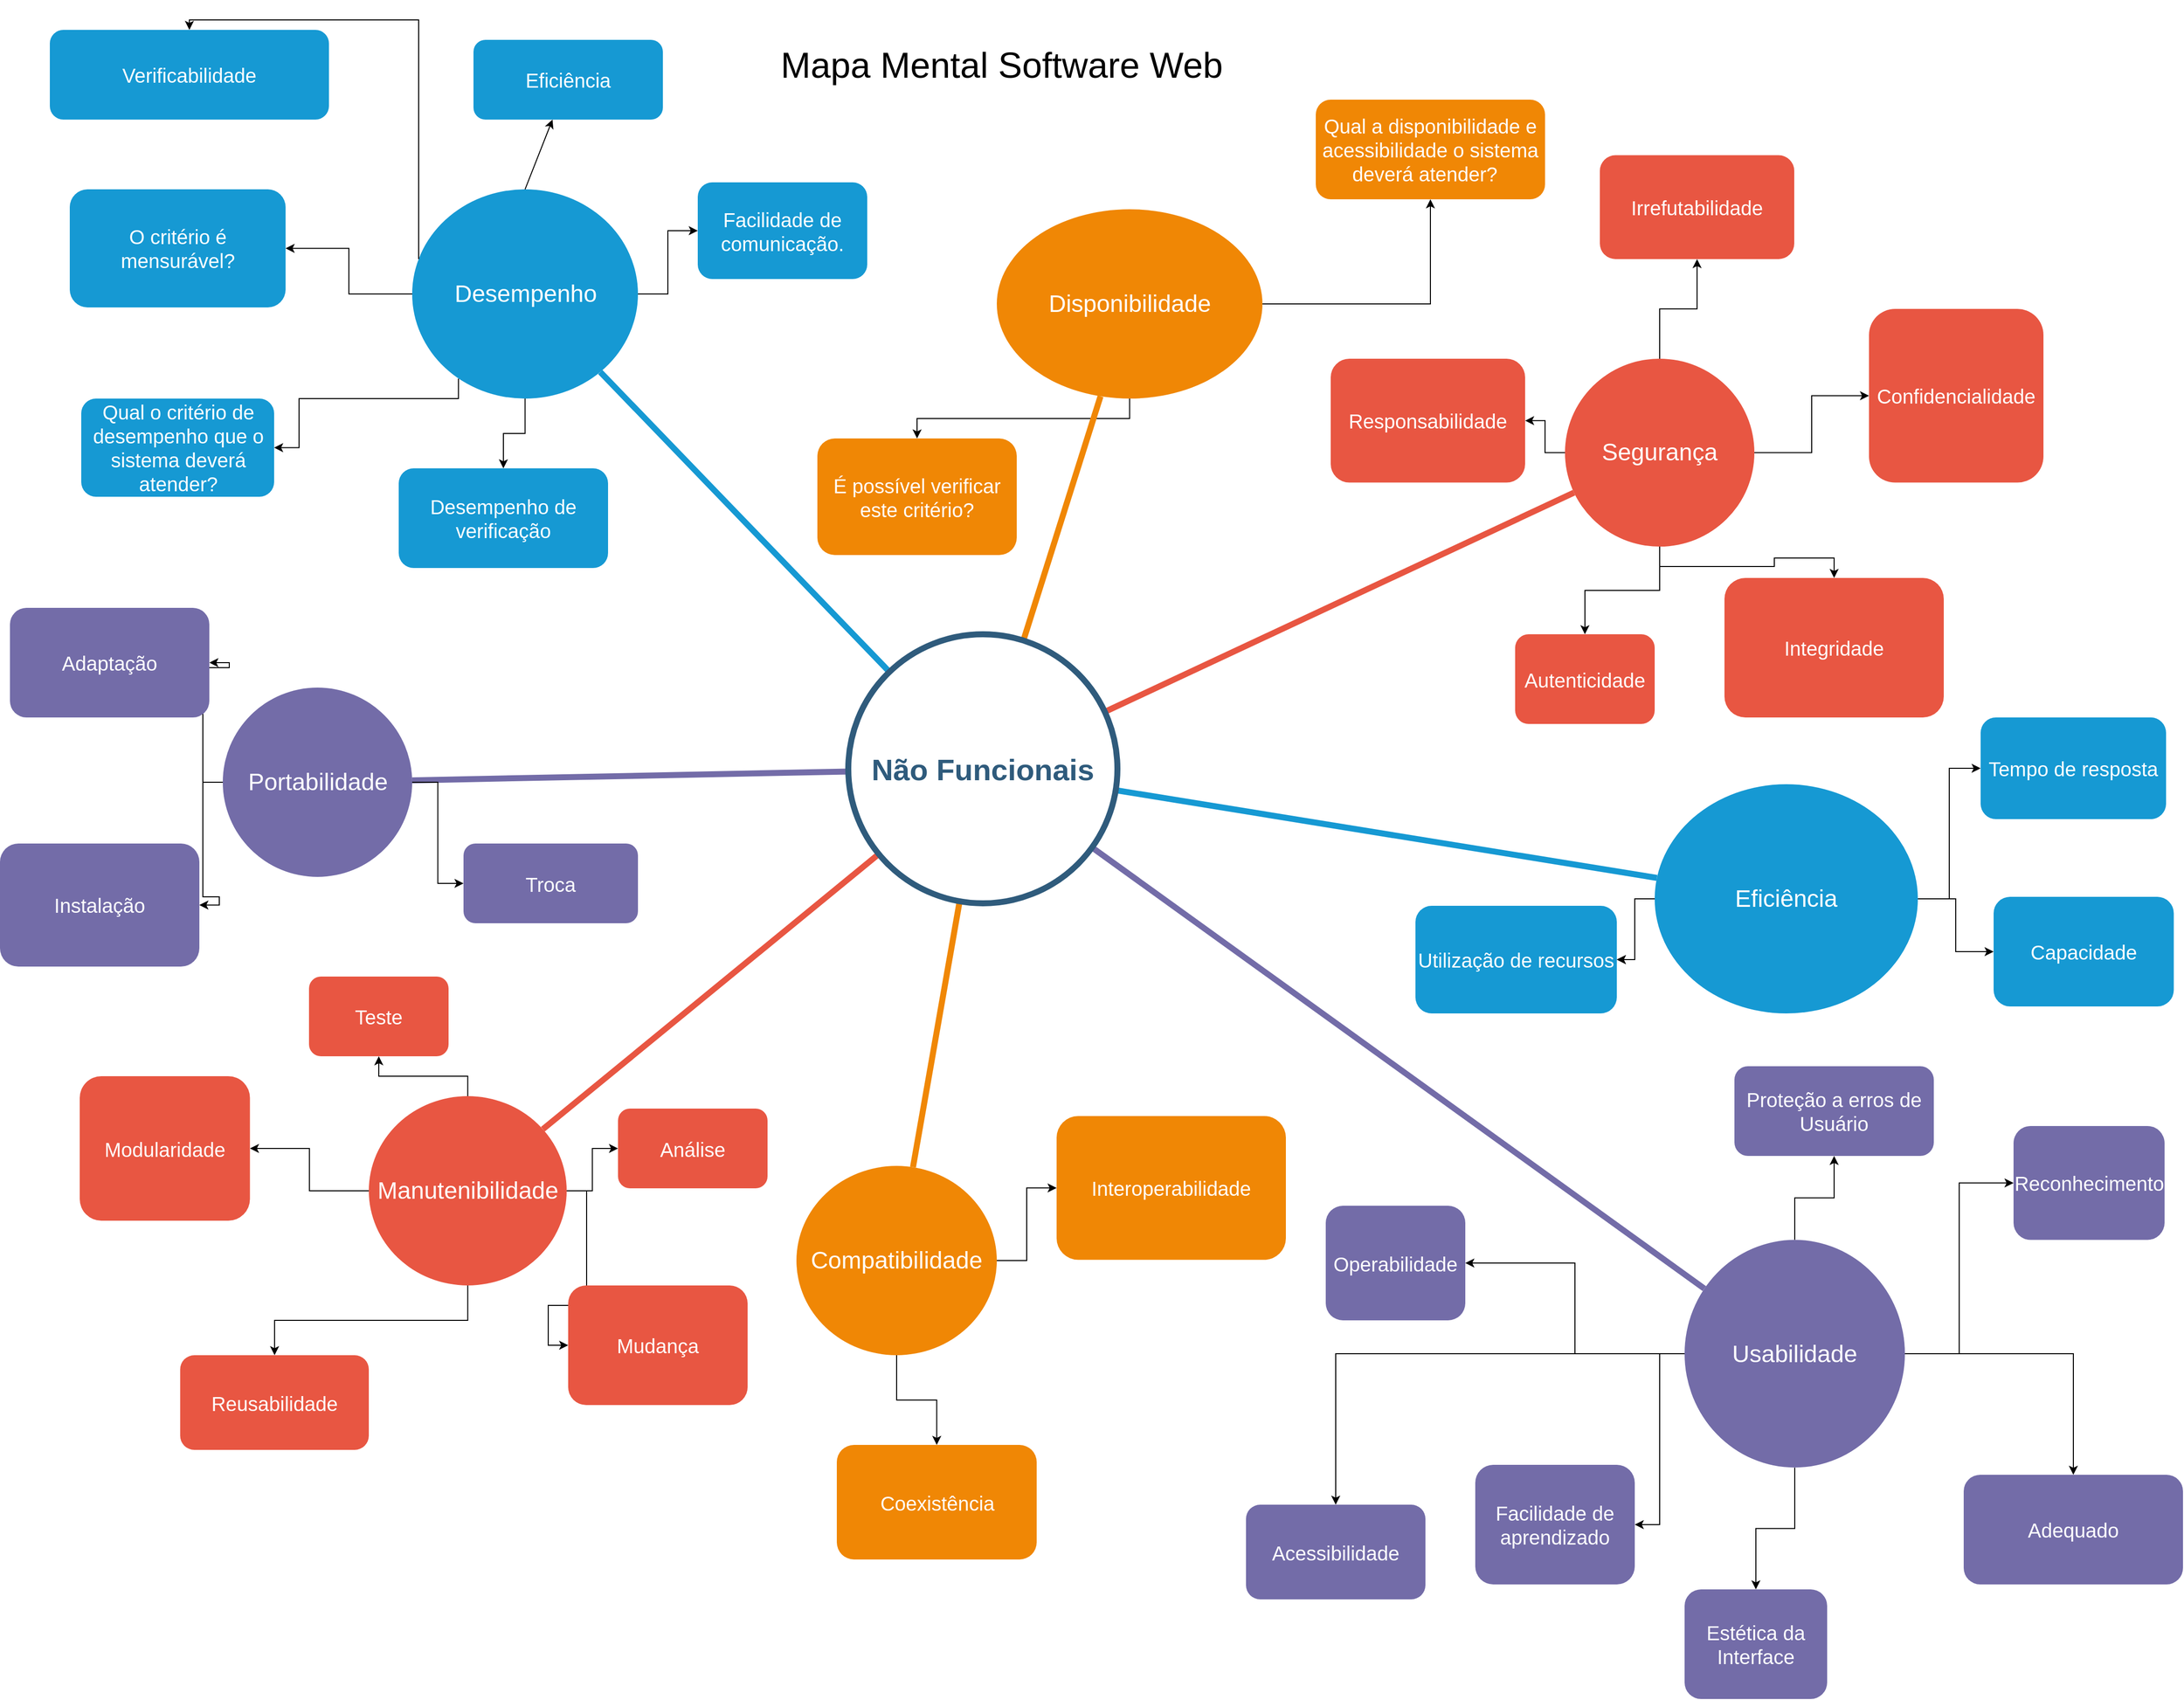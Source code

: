 <mxfile version="24.0.4" type="github">
  <diagram id="6a731a19-8d31-9384-78a2-239565b7b9f0" name="Page-1">
    <mxGraphModel dx="1969" dy="878" grid="1" gridSize="10" guides="1" tooltips="1" connect="1" arrows="1" fold="1" page="1" pageScale="1" pageWidth="1169" pageHeight="827" background="none" math="0" shadow="0">
      <root>
        <mxCell id="0" />
        <mxCell id="1" parent="0" />
        <mxCell id="gtUadfuVXRE1EcUO7Ofw-1546" value="" style="edgeStyle=orthogonalEdgeStyle;rounded=0;orthogonalLoop=1;jettySize=auto;html=1;exitX=0.205;exitY=0.905;exitDx=0;exitDy=0;exitPerimeter=0;" edge="1" parent="1" source="1350" target="gtUadfuVXRE1EcUO7Ofw-1545">
          <mxGeometry relative="1" as="geometry">
            <Array as="points">
              <mxPoint x="570" y="440" />
              <mxPoint x="410" y="440" />
            </Array>
          </mxGeometry>
        </mxCell>
        <mxCell id="gtUadfuVXRE1EcUO7Ofw-1549" value="" style="edgeStyle=orthogonalEdgeStyle;rounded=0;orthogonalLoop=1;jettySize=auto;html=1;" edge="1" parent="1" source="1350" target="gtUadfuVXRE1EcUO7Ofw-1548">
          <mxGeometry relative="1" as="geometry" />
        </mxCell>
        <mxCell id="gtUadfuVXRE1EcUO7Ofw-1551" value="" style="edgeStyle=orthogonalEdgeStyle;rounded=0;orthogonalLoop=1;jettySize=auto;html=1;" edge="1" parent="1" source="1350" target="gtUadfuVXRE1EcUO7Ofw-1550">
          <mxGeometry relative="1" as="geometry" />
        </mxCell>
        <mxCell id="gtUadfuVXRE1EcUO7Ofw-1554" value="" style="edgeStyle=orthogonalEdgeStyle;rounded=0;orthogonalLoop=1;jettySize=auto;html=1;" edge="1" parent="1" source="1350" target="gtUadfuVXRE1EcUO7Ofw-1553">
          <mxGeometry relative="1" as="geometry" />
        </mxCell>
        <mxCell id="1350" value="&lt;font style=&quot;font-size: 24px;&quot;&gt;Desempenho&lt;/font&gt;" style="ellipse;whiteSpace=wrap;html=1;shadow=0;fontFamily=Helvetica;fontSize=20;fontColor=#FFFFFF;align=center;strokeWidth=3;fillColor=#1699D3;strokeColor=none;" parent="1" vertex="1">
          <mxGeometry x="523.5" y="230" width="226.5" height="210" as="geometry" />
        </mxCell>
        <mxCell id="gtUadfuVXRE1EcUO7Ofw-1560" value="" style="edgeStyle=orthogonalEdgeStyle;rounded=0;orthogonalLoop=1;jettySize=auto;html=1;" edge="1" parent="1" source="1351" target="gtUadfuVXRE1EcUO7Ofw-1559">
          <mxGeometry relative="1" as="geometry" />
        </mxCell>
        <mxCell id="gtUadfuVXRE1EcUO7Ofw-1562" value="" style="edgeStyle=orthogonalEdgeStyle;rounded=0;orthogonalLoop=1;jettySize=auto;html=1;" edge="1" parent="1" source="1351" target="gtUadfuVXRE1EcUO7Ofw-1561">
          <mxGeometry relative="1" as="geometry" />
        </mxCell>
        <mxCell id="1351" value="&lt;font style=&quot;font-size: 24px;&quot;&gt;Disponibilidade&lt;/font&gt;" style="ellipse;whiteSpace=wrap;html=1;shadow=0;fontFamily=Helvetica;fontSize=20;fontColor=#FFFFFF;align=center;strokeWidth=3;fillColor=#F08705;strokeColor=none;gradientColor=none;" parent="1" vertex="1">
          <mxGeometry x="1110" y="250" width="266.5" height="190" as="geometry" />
        </mxCell>
        <mxCell id="gtUadfuVXRE1EcUO7Ofw-1584" value="" style="edgeStyle=orthogonalEdgeStyle;rounded=0;orthogonalLoop=1;jettySize=auto;html=1;" edge="1" parent="1" source="1352" target="gtUadfuVXRE1EcUO7Ofw-1583">
          <mxGeometry relative="1" as="geometry" />
        </mxCell>
        <mxCell id="gtUadfuVXRE1EcUO7Ofw-1586" value="" style="edgeStyle=orthogonalEdgeStyle;rounded=0;orthogonalLoop=1;jettySize=auto;html=1;" edge="1" parent="1" source="1352" target="gtUadfuVXRE1EcUO7Ofw-1585">
          <mxGeometry relative="1" as="geometry" />
        </mxCell>
        <mxCell id="gtUadfuVXRE1EcUO7Ofw-1588" value="" style="edgeStyle=orthogonalEdgeStyle;rounded=0;orthogonalLoop=1;jettySize=auto;html=1;" edge="1" parent="1" source="1352" target="gtUadfuVXRE1EcUO7Ofw-1587">
          <mxGeometry relative="1" as="geometry" />
        </mxCell>
        <mxCell id="gtUadfuVXRE1EcUO7Ofw-1590" value="" style="edgeStyle=orthogonalEdgeStyle;rounded=0;orthogonalLoop=1;jettySize=auto;html=1;" edge="1" parent="1" source="1352" target="gtUadfuVXRE1EcUO7Ofw-1589">
          <mxGeometry relative="1" as="geometry" />
        </mxCell>
        <mxCell id="gtUadfuVXRE1EcUO7Ofw-1592" value="" style="edgeStyle=orthogonalEdgeStyle;rounded=0;orthogonalLoop=1;jettySize=auto;html=1;" edge="1" parent="1" source="1352" target="gtUadfuVXRE1EcUO7Ofw-1591">
          <mxGeometry relative="1" as="geometry" />
        </mxCell>
        <mxCell id="1352" value="&lt;font style=&quot;font-size: 24px;&quot;&gt;Segurança&lt;/font&gt;" style="ellipse;whiteSpace=wrap;html=1;shadow=0;fontFamily=Helvetica;fontSize=20;fontColor=#FFFFFF;align=center;strokeWidth=3;fillColor=#E85642;strokeColor=none;" parent="1" vertex="1">
          <mxGeometry x="1680" y="400" width="190" height="188.5" as="geometry" />
        </mxCell>
        <mxCell id="gtUadfuVXRE1EcUO7Ofw-1594" value="" style="edgeStyle=orthogonalEdgeStyle;rounded=0;orthogonalLoop=1;jettySize=auto;html=1;" edge="1" parent="1" source="1353" target="gtUadfuVXRE1EcUO7Ofw-1593">
          <mxGeometry relative="1" as="geometry" />
        </mxCell>
        <mxCell id="gtUadfuVXRE1EcUO7Ofw-1596" value="" style="edgeStyle=orthogonalEdgeStyle;rounded=0;orthogonalLoop=1;jettySize=auto;html=1;" edge="1" parent="1" source="1353" target="gtUadfuVXRE1EcUO7Ofw-1595">
          <mxGeometry relative="1" as="geometry" />
        </mxCell>
        <mxCell id="gtUadfuVXRE1EcUO7Ofw-1598" value="" style="edgeStyle=orthogonalEdgeStyle;rounded=0;orthogonalLoop=1;jettySize=auto;html=1;" edge="1" parent="1" source="1353" target="gtUadfuVXRE1EcUO7Ofw-1595">
          <mxGeometry relative="1" as="geometry" />
        </mxCell>
        <mxCell id="1353" value="&lt;font style=&quot;font-size: 24px;&quot;&gt;Eficiência&lt;/font&gt;" style="ellipse;whiteSpace=wrap;html=1;shadow=0;fontFamily=Helvetica;fontSize=20;fontColor=#FFFFFF;align=center;strokeWidth=3;fillColor=#1699D3;strokeColor=none;" parent="1" vertex="1">
          <mxGeometry x="1770" y="827" width="264" height="230" as="geometry" />
        </mxCell>
        <mxCell id="gtUadfuVXRE1EcUO7Ofw-1566" value="" style="edgeStyle=orthogonalEdgeStyle;rounded=0;orthogonalLoop=1;jettySize=auto;html=1;" edge="1" parent="1" source="1354" target="gtUadfuVXRE1EcUO7Ofw-1565">
          <mxGeometry relative="1" as="geometry" />
        </mxCell>
        <mxCell id="gtUadfuVXRE1EcUO7Ofw-1568" value="" style="edgeStyle=orthogonalEdgeStyle;rounded=0;orthogonalLoop=1;jettySize=auto;html=1;" edge="1" parent="1" source="1354" target="gtUadfuVXRE1EcUO7Ofw-1567">
          <mxGeometry relative="1" as="geometry" />
        </mxCell>
        <mxCell id="gtUadfuVXRE1EcUO7Ofw-1570" value="" style="edgeStyle=orthogonalEdgeStyle;rounded=0;orthogonalLoop=1;jettySize=auto;html=1;" edge="1" parent="1" source="1354" target="gtUadfuVXRE1EcUO7Ofw-1569">
          <mxGeometry relative="1" as="geometry" />
        </mxCell>
        <mxCell id="gtUadfuVXRE1EcUO7Ofw-1572" value="" style="edgeStyle=orthogonalEdgeStyle;rounded=0;orthogonalLoop=1;jettySize=auto;html=1;" edge="1" parent="1" source="1354" target="gtUadfuVXRE1EcUO7Ofw-1571">
          <mxGeometry relative="1" as="geometry" />
        </mxCell>
        <mxCell id="gtUadfuVXRE1EcUO7Ofw-1574" value="" style="edgeStyle=orthogonalEdgeStyle;rounded=0;orthogonalLoop=1;jettySize=auto;html=1;" edge="1" parent="1" source="1354" target="gtUadfuVXRE1EcUO7Ofw-1573">
          <mxGeometry relative="1" as="geometry" />
        </mxCell>
        <mxCell id="gtUadfuVXRE1EcUO7Ofw-1576" value="" style="edgeStyle=orthogonalEdgeStyle;rounded=0;orthogonalLoop=1;jettySize=auto;html=1;" edge="1" parent="1" source="1354" target="gtUadfuVXRE1EcUO7Ofw-1575">
          <mxGeometry relative="1" as="geometry" />
        </mxCell>
        <mxCell id="1354" value="&lt;font style=&quot;font-size: 24px;&quot;&gt;Usabilidade&lt;/font&gt;" style="ellipse;whiteSpace=wrap;html=1;shadow=0;fontFamily=Helvetica;fontSize=20;fontColor=#FFFFFF;align=center;strokeWidth=3;fillColor=#736ca8;strokeColor=none;" parent="1" vertex="1">
          <mxGeometry x="1800" y="1284.25" width="221" height="228.5" as="geometry" />
        </mxCell>
        <mxCell id="gtUadfuVXRE1EcUO7Ofw-1580" value="" style="edgeStyle=orthogonalEdgeStyle;rounded=0;orthogonalLoop=1;jettySize=auto;html=1;" edge="1" parent="1" source="1355" target="gtUadfuVXRE1EcUO7Ofw-1579">
          <mxGeometry relative="1" as="geometry" />
        </mxCell>
        <mxCell id="gtUadfuVXRE1EcUO7Ofw-1582" value="" style="edgeStyle=orthogonalEdgeStyle;rounded=0;orthogonalLoop=1;jettySize=auto;html=1;" edge="1" parent="1" source="1355" target="gtUadfuVXRE1EcUO7Ofw-1581">
          <mxGeometry relative="1" as="geometry" />
        </mxCell>
        <mxCell id="1355" value="&lt;font style=&quot;font-size: 24px;&quot;&gt;Compatibilidade&lt;/font&gt;" style="ellipse;whiteSpace=wrap;html=1;shadow=0;fontFamily=Helvetica;fontSize=20;fontColor=#FFFFFF;align=center;strokeWidth=3;fillColor=#F08705;strokeColor=none;" parent="1" vertex="1">
          <mxGeometry x="909" y="1210" width="201" height="190" as="geometry" />
        </mxCell>
        <mxCell id="gtUadfuVXRE1EcUO7Ofw-1602" value="" style="edgeStyle=orthogonalEdgeStyle;rounded=0;orthogonalLoop=1;jettySize=auto;html=1;" edge="1" parent="1" source="1356" target="gtUadfuVXRE1EcUO7Ofw-1601">
          <mxGeometry relative="1" as="geometry" />
        </mxCell>
        <mxCell id="gtUadfuVXRE1EcUO7Ofw-1604" value="" style="edgeStyle=orthogonalEdgeStyle;rounded=0;orthogonalLoop=1;jettySize=auto;html=1;" edge="1" parent="1" source="1356" target="gtUadfuVXRE1EcUO7Ofw-1603">
          <mxGeometry relative="1" as="geometry" />
        </mxCell>
        <mxCell id="gtUadfuVXRE1EcUO7Ofw-1606" value="" style="edgeStyle=orthogonalEdgeStyle;rounded=0;orthogonalLoop=1;jettySize=auto;html=1;" edge="1" parent="1" source="1356" target="gtUadfuVXRE1EcUO7Ofw-1605">
          <mxGeometry relative="1" as="geometry" />
        </mxCell>
        <mxCell id="gtUadfuVXRE1EcUO7Ofw-1610" value="" style="edgeStyle=orthogonalEdgeStyle;rounded=0;orthogonalLoop=1;jettySize=auto;html=1;" edge="1" parent="1" source="1356" target="gtUadfuVXRE1EcUO7Ofw-1609">
          <mxGeometry relative="1" as="geometry" />
        </mxCell>
        <mxCell id="1356" value="&lt;font style=&quot;font-size: 24px;&quot;&gt;Manutenibilidade&lt;/font&gt;" style="ellipse;whiteSpace=wrap;html=1;shadow=0;fontFamily=Helvetica;fontSize=20;fontColor=#FFFFFF;align=center;strokeWidth=3;fillColor=#E85642;strokeColor=none;" parent="1" vertex="1">
          <mxGeometry x="480" y="1140" width="198.5" height="190" as="geometry" />
        </mxCell>
        <mxCell id="1359" style="endArrow=none;strokeWidth=6;strokeColor=#1699D3;html=1;" parent="1" source="1515" target="1350" edge="1">
          <mxGeometry relative="1" as="geometry" />
        </mxCell>
        <mxCell id="1360" style="endArrow=none;strokeWidth=6;strokeColor=#f08705;html=1;" parent="1" source="1515" target="1351" edge="1">
          <mxGeometry relative="1" as="geometry" />
        </mxCell>
        <mxCell id="1361" style="endArrow=none;strokeWidth=6;strokeColor=#E85642;html=1;" parent="1" source="1515" target="1352" edge="1">
          <mxGeometry relative="1" as="geometry" />
        </mxCell>
        <mxCell id="1362" style="endArrow=none;strokeWidth=6;strokeColor=#1699D3;html=1;" parent="1" source="1515" target="1353" edge="1">
          <mxGeometry relative="1" as="geometry" />
        </mxCell>
        <mxCell id="1363" style="endArrow=none;strokeWidth=6;strokeColor=#736CA8;html=1;" parent="1" source="1515" target="1516" edge="1">
          <mxGeometry relative="1" as="geometry" />
        </mxCell>
        <mxCell id="1364" style="endArrow=none;strokeWidth=6;strokeColor=#736ca8;html=1;" parent="1" source="1515" target="1354" edge="1">
          <mxGeometry relative="1" as="geometry" />
        </mxCell>
        <mxCell id="1365" value="" style="edgeStyle=none;endArrow=none;strokeWidth=6;strokeColor=#F08705;html=1;" parent="1" source="1515" target="1355" edge="1">
          <mxGeometry x="181" y="226.5" width="100" height="100" as="geometry">
            <mxPoint x="181" y="326.5" as="sourcePoint" />
            <mxPoint x="281" y="226.5" as="targetPoint" />
          </mxGeometry>
        </mxCell>
        <mxCell id="1366" value="" style="edgeStyle=none;endArrow=none;strokeWidth=6;strokeColor=#E85642;html=1;" parent="1" source="1515" target="1356" edge="1">
          <mxGeometry x="181" y="226.5" width="100" height="100" as="geometry">
            <mxPoint x="181" y="326.5" as="sourcePoint" />
            <mxPoint x="281" y="226.5" as="targetPoint" />
          </mxGeometry>
        </mxCell>
        <mxCell id="1514" style="edgeStyle=orthogonalEdgeStyle;rounded=0;html=1;exitX=0.75;exitY=0;entryX=0.75;entryY=0;startArrow=none;startFill=0;endArrow=block;endFill=1;jettySize=auto;orthogonalLoop=1;strokeColor=#12aab5;strokeWidth=6;fontSize=20;fontColor=#2F5B7C;" parent="1" edge="1">
          <mxGeometry relative="1" as="geometry">
            <mxPoint x="1611" y="371.5" as="sourcePoint" />
            <mxPoint x="1611" y="371.5" as="targetPoint" />
          </mxGeometry>
        </mxCell>
        <mxCell id="1515" value="Não Funcionais" style="ellipse;whiteSpace=wrap;html=1;shadow=0;fontFamily=Helvetica;fontSize=30;fontColor=#2F5B7C;align=center;strokeColor=#2F5B7C;strokeWidth=6;fillColor=#FFFFFF;fontStyle=1;gradientColor=none;" parent="1" vertex="1">
          <mxGeometry x="961" y="676.5" width="270" height="270" as="geometry" />
        </mxCell>
        <mxCell id="gtUadfuVXRE1EcUO7Ofw-1612" value="" style="edgeStyle=orthogonalEdgeStyle;rounded=0;orthogonalLoop=1;jettySize=auto;html=1;" edge="1" parent="1" source="1516" target="gtUadfuVXRE1EcUO7Ofw-1611">
          <mxGeometry relative="1" as="geometry" />
        </mxCell>
        <mxCell id="gtUadfuVXRE1EcUO7Ofw-1615" value="" style="edgeStyle=orthogonalEdgeStyle;rounded=0;orthogonalLoop=1;jettySize=auto;html=1;" edge="1" parent="1" source="1516" target="gtUadfuVXRE1EcUO7Ofw-1614">
          <mxGeometry relative="1" as="geometry" />
        </mxCell>
        <mxCell id="gtUadfuVXRE1EcUO7Ofw-1617" value="" style="edgeStyle=orthogonalEdgeStyle;rounded=0;orthogonalLoop=1;jettySize=auto;html=1;" edge="1" parent="1" source="1516" target="gtUadfuVXRE1EcUO7Ofw-1616">
          <mxGeometry relative="1" as="geometry" />
        </mxCell>
        <mxCell id="1516" value="&lt;font style=&quot;font-size: 24px;&quot;&gt;Portabilidade&lt;/font&gt;" style="ellipse;whiteSpace=wrap;html=1;shadow=0;fontFamily=Helvetica;fontSize=20;fontColor=#FFFFFF;align=center;strokeWidth=3;fillColor=#736ca8;strokeColor=none;" parent="1" vertex="1">
          <mxGeometry x="333.5" y="730" width="190" height="190" as="geometry" />
        </mxCell>
        <mxCell id="1542" style="edgeStyle=none;rounded=0;html=1;exitX=0.5;exitY=1;endArrow=none;endFill=0;jettySize=auto;orthogonalLoop=1;strokeColor=#736CA8;strokeWidth=2;fillColor=#64bbe2;fontSize=20;fontColor=#23445D;" parent="1" edge="1">
          <mxGeometry relative="1" as="geometry">
            <mxPoint x="137" y="771.5" as="sourcePoint" />
            <mxPoint x="137" y="771.5" as="targetPoint" />
          </mxGeometry>
        </mxCell>
        <mxCell id="gtUadfuVXRE1EcUO7Ofw-1544" value="&lt;font style=&quot;font-size: 36px;&quot;&gt;Mapa Mental Software Web&lt;/font&gt;" style="text;html=1;align=center;verticalAlign=middle;whiteSpace=wrap;rounded=0;" vertex="1" parent="1">
          <mxGeometry x="560" y="40" width="1110" height="130" as="geometry" />
        </mxCell>
        <mxCell id="gtUadfuVXRE1EcUO7Ofw-1545" value="Qual o critério de desempenho que o sistema deverá atender?" style="rounded=1;whiteSpace=wrap;html=1;fontSize=20;fillColor=#1699D3;strokeColor=none;fontColor=#FFFFFF;shadow=0;strokeWidth=3;" vertex="1" parent="1">
          <mxGeometry x="191.5" y="440" width="193.5" height="98.5" as="geometry" />
        </mxCell>
        <mxCell id="gtUadfuVXRE1EcUO7Ofw-1548" value="O critério é mensurável?" style="rounded=1;whiteSpace=wrap;html=1;fontSize=20;fillColor=#1699D3;strokeColor=none;fontColor=#FFFFFF;shadow=0;strokeWidth=3;" vertex="1" parent="1">
          <mxGeometry x="180" y="230" width="216.5" height="118.5" as="geometry" />
        </mxCell>
        <mxCell id="gtUadfuVXRE1EcUO7Ofw-1550" value="Desempenho de verificação" style="rounded=1;whiteSpace=wrap;html=1;fontSize=20;fillColor=#1699D3;strokeColor=none;fontColor=#FFFFFF;shadow=0;strokeWidth=3;" vertex="1" parent="1">
          <mxGeometry x="510" y="510" width="210" height="100" as="geometry" />
        </mxCell>
        <mxCell id="gtUadfuVXRE1EcUO7Ofw-1556" value="" style="rounded=0;orthogonalLoop=1;jettySize=auto;html=1;exitX=0.5;exitY=0;exitDx=0;exitDy=0;" edge="1" parent="1" source="1350" target="gtUadfuVXRE1EcUO7Ofw-1555">
          <mxGeometry relative="1" as="geometry" />
        </mxCell>
        <mxCell id="gtUadfuVXRE1EcUO7Ofw-1553" value="Facilidade de comunicação." style="rounded=1;whiteSpace=wrap;html=1;fontSize=20;fillColor=#1699D3;strokeColor=none;fontColor=#FFFFFF;shadow=0;strokeWidth=3;" vertex="1" parent="1">
          <mxGeometry x="810" y="223" width="170" height="97" as="geometry" />
        </mxCell>
        <mxCell id="gtUadfuVXRE1EcUO7Ofw-1558" value="" style="edgeStyle=orthogonalEdgeStyle;rounded=0;orthogonalLoop=1;jettySize=auto;html=1;" edge="1" parent="1" source="1350" target="gtUadfuVXRE1EcUO7Ofw-1557">
          <mxGeometry relative="1" as="geometry">
            <Array as="points">
              <mxPoint x="530" y="60" />
            </Array>
          </mxGeometry>
        </mxCell>
        <mxCell id="gtUadfuVXRE1EcUO7Ofw-1555" value="Eficiência" style="rounded=1;whiteSpace=wrap;html=1;fontSize=20;fillColor=#1699D3;strokeColor=none;fontColor=#FFFFFF;shadow=0;strokeWidth=3;" vertex="1" parent="1">
          <mxGeometry x="585" y="80" width="190" height="80" as="geometry" />
        </mxCell>
        <mxCell id="gtUadfuVXRE1EcUO7Ofw-1557" value="Verificabilidade" style="rounded=1;whiteSpace=wrap;html=1;fontSize=20;fillColor=#1699D3;strokeColor=none;fontColor=#FFFFFF;shadow=0;strokeWidth=3;" vertex="1" parent="1">
          <mxGeometry x="160" y="70" width="280" height="90" as="geometry" />
        </mxCell>
        <mxCell id="gtUadfuVXRE1EcUO7Ofw-1559" value="Qual a disponibilidade e acessibilidade o sistema deverá atender?&amp;nbsp;&amp;nbsp;" style="rounded=1;whiteSpace=wrap;html=1;fontSize=20;fillColor=#F08705;strokeColor=none;fontColor=#FFFFFF;shadow=0;strokeWidth=3;gradientColor=none;" vertex="1" parent="1">
          <mxGeometry x="1430" y="140" width="230" height="100" as="geometry" />
        </mxCell>
        <mxCell id="gtUadfuVXRE1EcUO7Ofw-1561" value="É possível verificar este critério?" style="rounded=1;whiteSpace=wrap;html=1;fontSize=20;fillColor=#F08705;strokeColor=none;fontColor=#FFFFFF;shadow=0;strokeWidth=3;gradientColor=none;" vertex="1" parent="1">
          <mxGeometry x="930" y="480" width="200" height="117" as="geometry" />
        </mxCell>
        <mxCell id="gtUadfuVXRE1EcUO7Ofw-1565" value="Reconhecimento" style="rounded=1;whiteSpace=wrap;html=1;fontSize=20;fillColor=#736ca8;strokeColor=none;fontColor=#FFFFFF;shadow=0;strokeWidth=3;" vertex="1" parent="1">
          <mxGeometry x="2130" y="1170" width="151.5" height="114.25" as="geometry" />
        </mxCell>
        <mxCell id="gtUadfuVXRE1EcUO7Ofw-1567" value="Adequado" style="rounded=1;whiteSpace=wrap;html=1;fontSize=20;fillColor=#736ca8;strokeColor=none;fontColor=#FFFFFF;shadow=0;strokeWidth=3;" vertex="1" parent="1">
          <mxGeometry x="2080" y="1520" width="220" height="110" as="geometry" />
        </mxCell>
        <mxCell id="gtUadfuVXRE1EcUO7Ofw-1569" value="Facilidade de aprendizado" style="rounded=1;whiteSpace=wrap;html=1;fontSize=20;fillColor=#736ca8;strokeColor=none;fontColor=#FFFFFF;shadow=0;strokeWidth=3;" vertex="1" parent="1">
          <mxGeometry x="1590" y="1510" width="160" height="120" as="geometry" />
        </mxCell>
        <mxCell id="gtUadfuVXRE1EcUO7Ofw-1571" value="Operabilidade" style="rounded=1;whiteSpace=wrap;html=1;fontSize=20;fillColor=#736ca8;strokeColor=none;fontColor=#FFFFFF;shadow=0;strokeWidth=3;" vertex="1" parent="1">
          <mxGeometry x="1440" y="1250" width="140" height="115" as="geometry" />
        </mxCell>
        <mxCell id="gtUadfuVXRE1EcUO7Ofw-1578" value="" style="edgeStyle=orthogonalEdgeStyle;rounded=0;orthogonalLoop=1;jettySize=auto;html=1;" edge="1" parent="1" source="1354" target="gtUadfuVXRE1EcUO7Ofw-1577">
          <mxGeometry relative="1" as="geometry" />
        </mxCell>
        <mxCell id="gtUadfuVXRE1EcUO7Ofw-1573" value="Proteção a erros de Usuário" style="rounded=1;whiteSpace=wrap;html=1;fontSize=20;fillColor=#736ca8;strokeColor=none;fontColor=#FFFFFF;shadow=0;strokeWidth=3;" vertex="1" parent="1">
          <mxGeometry x="1850" y="1110" width="200" height="90" as="geometry" />
        </mxCell>
        <mxCell id="gtUadfuVXRE1EcUO7Ofw-1575" value="Estética da Interface" style="rounded=1;whiteSpace=wrap;html=1;fontSize=20;fillColor=#736ca8;strokeColor=none;fontColor=#FFFFFF;shadow=0;strokeWidth=3;" vertex="1" parent="1">
          <mxGeometry x="1800" y="1635" width="143" height="110" as="geometry" />
        </mxCell>
        <mxCell id="gtUadfuVXRE1EcUO7Ofw-1577" value="Acessibilidade" style="rounded=1;whiteSpace=wrap;html=1;fontSize=20;fillColor=#736ca8;strokeColor=none;fontColor=#FFFFFF;shadow=0;strokeWidth=3;" vertex="1" parent="1">
          <mxGeometry x="1360" y="1550" width="180" height="95" as="geometry" />
        </mxCell>
        <mxCell id="gtUadfuVXRE1EcUO7Ofw-1579" value="Coexistência" style="rounded=1;whiteSpace=wrap;html=1;fontSize=20;fillColor=#F08705;strokeColor=none;fontColor=#FFFFFF;shadow=0;strokeWidth=3;" vertex="1" parent="1">
          <mxGeometry x="949.5" y="1490" width="200.5" height="115" as="geometry" />
        </mxCell>
        <mxCell id="gtUadfuVXRE1EcUO7Ofw-1581" value="Interoperabilidade" style="rounded=1;whiteSpace=wrap;html=1;fontSize=20;fillColor=#F08705;strokeColor=none;fontColor=#FFFFFF;shadow=0;strokeWidth=3;" vertex="1" parent="1">
          <mxGeometry x="1170" y="1160" width="230" height="144.25" as="geometry" />
        </mxCell>
        <mxCell id="gtUadfuVXRE1EcUO7Ofw-1583" value="Confidencialidade" style="rounded=1;whiteSpace=wrap;html=1;fontSize=20;fillColor=#E85642;strokeColor=none;fontColor=#FFFFFF;shadow=0;strokeWidth=3;" vertex="1" parent="1">
          <mxGeometry x="1985" y="350" width="175" height="174.25" as="geometry" />
        </mxCell>
        <mxCell id="gtUadfuVXRE1EcUO7Ofw-1585" value="Integridade" style="rounded=1;whiteSpace=wrap;html=1;fontSize=20;fillColor=#E85642;strokeColor=none;fontColor=#FFFFFF;shadow=0;strokeWidth=3;" vertex="1" parent="1">
          <mxGeometry x="1840" y="620" width="220" height="140" as="geometry" />
        </mxCell>
        <mxCell id="gtUadfuVXRE1EcUO7Ofw-1587" value="Irrefutabilidade" style="rounded=1;whiteSpace=wrap;html=1;fontSize=20;fillColor=#E85642;strokeColor=none;fontColor=#FFFFFF;shadow=0;strokeWidth=3;" vertex="1" parent="1">
          <mxGeometry x="1715" y="195.75" width="195" height="104.25" as="geometry" />
        </mxCell>
        <mxCell id="gtUadfuVXRE1EcUO7Ofw-1589" value="Responsabilidade" style="rounded=1;whiteSpace=wrap;html=1;fontSize=20;fillColor=#E85642;strokeColor=none;fontColor=#FFFFFF;shadow=0;strokeWidth=3;" vertex="1" parent="1">
          <mxGeometry x="1445" y="400" width="195" height="124.25" as="geometry" />
        </mxCell>
        <mxCell id="gtUadfuVXRE1EcUO7Ofw-1591" value="Autenticidade" style="rounded=1;whiteSpace=wrap;html=1;fontSize=20;fillColor=#E85642;strokeColor=none;fontColor=#FFFFFF;shadow=0;strokeWidth=3;" vertex="1" parent="1">
          <mxGeometry x="1630" y="676.5" width="140" height="90" as="geometry" />
        </mxCell>
        <mxCell id="gtUadfuVXRE1EcUO7Ofw-1600" value="" style="edgeStyle=orthogonalEdgeStyle;rounded=0;orthogonalLoop=1;jettySize=auto;html=1;" edge="1" parent="1" source="1353" target="gtUadfuVXRE1EcUO7Ofw-1599">
          <mxGeometry relative="1" as="geometry" />
        </mxCell>
        <mxCell id="gtUadfuVXRE1EcUO7Ofw-1593" value="Tempo de resposta" style="rounded=1;whiteSpace=wrap;html=1;fontSize=20;fillColor=#1699D3;strokeColor=none;fontColor=#FFFFFF;shadow=0;strokeWidth=3;" vertex="1" parent="1">
          <mxGeometry x="2097" y="760" width="186" height="102" as="geometry" />
        </mxCell>
        <mxCell id="gtUadfuVXRE1EcUO7Ofw-1595" value="Utilização de recursos" style="rounded=1;whiteSpace=wrap;html=1;fontSize=20;fillColor=#1699D3;strokeColor=none;fontColor=#FFFFFF;shadow=0;strokeWidth=3;" vertex="1" parent="1">
          <mxGeometry x="1530" y="949" width="202" height="108" as="geometry" />
        </mxCell>
        <mxCell id="gtUadfuVXRE1EcUO7Ofw-1599" value="Capacidade" style="rounded=1;whiteSpace=wrap;html=1;fontSize=20;fillColor=#1699D3;strokeColor=none;fontColor=#FFFFFF;shadow=0;strokeWidth=3;" vertex="1" parent="1">
          <mxGeometry x="2110" y="940" width="180.75" height="110" as="geometry" />
        </mxCell>
        <mxCell id="gtUadfuVXRE1EcUO7Ofw-1601" value="Modularidade" style="rounded=1;whiteSpace=wrap;html=1;fontSize=20;fillColor=#E85642;strokeColor=none;fontColor=#FFFFFF;shadow=0;strokeWidth=3;" vertex="1" parent="1">
          <mxGeometry x="190" y="1120" width="170.75" height="145" as="geometry" />
        </mxCell>
        <mxCell id="gtUadfuVXRE1EcUO7Ofw-1603" value="Reusabilidade" style="rounded=1;whiteSpace=wrap;html=1;fontSize=20;fillColor=#E85642;strokeColor=none;fontColor=#FFFFFF;shadow=0;strokeWidth=3;" vertex="1" parent="1">
          <mxGeometry x="290.75" y="1400" width="189.25" height="95" as="geometry" />
        </mxCell>
        <mxCell id="gtUadfuVXRE1EcUO7Ofw-1608" value="" style="edgeStyle=orthogonalEdgeStyle;rounded=0;orthogonalLoop=1;jettySize=auto;html=1;" edge="1" parent="1" source="1356" target="gtUadfuVXRE1EcUO7Ofw-1607">
          <mxGeometry relative="1" as="geometry" />
        </mxCell>
        <mxCell id="gtUadfuVXRE1EcUO7Ofw-1605" value="Análise" style="rounded=1;whiteSpace=wrap;html=1;fontSize=20;fillColor=#E85642;strokeColor=none;fontColor=#FFFFFF;shadow=0;strokeWidth=3;" vertex="1" parent="1">
          <mxGeometry x="730" y="1152.5" width="150" height="80" as="geometry" />
        </mxCell>
        <mxCell id="gtUadfuVXRE1EcUO7Ofw-1607" value="Mudança" style="rounded=1;whiteSpace=wrap;html=1;fontSize=20;fillColor=#E85642;strokeColor=none;fontColor=#FFFFFF;shadow=0;strokeWidth=3;" vertex="1" parent="1">
          <mxGeometry x="680" y="1330" width="180" height="120" as="geometry" />
        </mxCell>
        <mxCell id="gtUadfuVXRE1EcUO7Ofw-1609" value="Teste" style="rounded=1;whiteSpace=wrap;html=1;fontSize=20;fillColor=#E85642;strokeColor=none;fontColor=#FFFFFF;shadow=0;strokeWidth=3;" vertex="1" parent="1">
          <mxGeometry x="420" y="1020" width="140" height="80" as="geometry" />
        </mxCell>
        <mxCell id="gtUadfuVXRE1EcUO7Ofw-1611" value="Adaptação" style="rounded=1;whiteSpace=wrap;html=1;fontSize=20;fillColor=#736ca8;strokeColor=none;fontColor=#FFFFFF;shadow=0;strokeWidth=3;" vertex="1" parent="1">
          <mxGeometry x="120" y="650" width="200" height="110" as="geometry" />
        </mxCell>
        <mxCell id="gtUadfuVXRE1EcUO7Ofw-1614" value="Instalação" style="rounded=1;whiteSpace=wrap;html=1;fontSize=20;fillColor=#736ca8;strokeColor=none;fontColor=#FFFFFF;shadow=0;strokeWidth=3;" vertex="1" parent="1">
          <mxGeometry x="110" y="886.5" width="200" height="123.5" as="geometry" />
        </mxCell>
        <mxCell id="gtUadfuVXRE1EcUO7Ofw-1616" value="Troca" style="rounded=1;whiteSpace=wrap;html=1;fontSize=20;fillColor=#736ca8;strokeColor=none;fontColor=#FFFFFF;shadow=0;strokeWidth=3;" vertex="1" parent="1">
          <mxGeometry x="575" y="886.5" width="175" height="80" as="geometry" />
        </mxCell>
      </root>
    </mxGraphModel>
  </diagram>
</mxfile>
